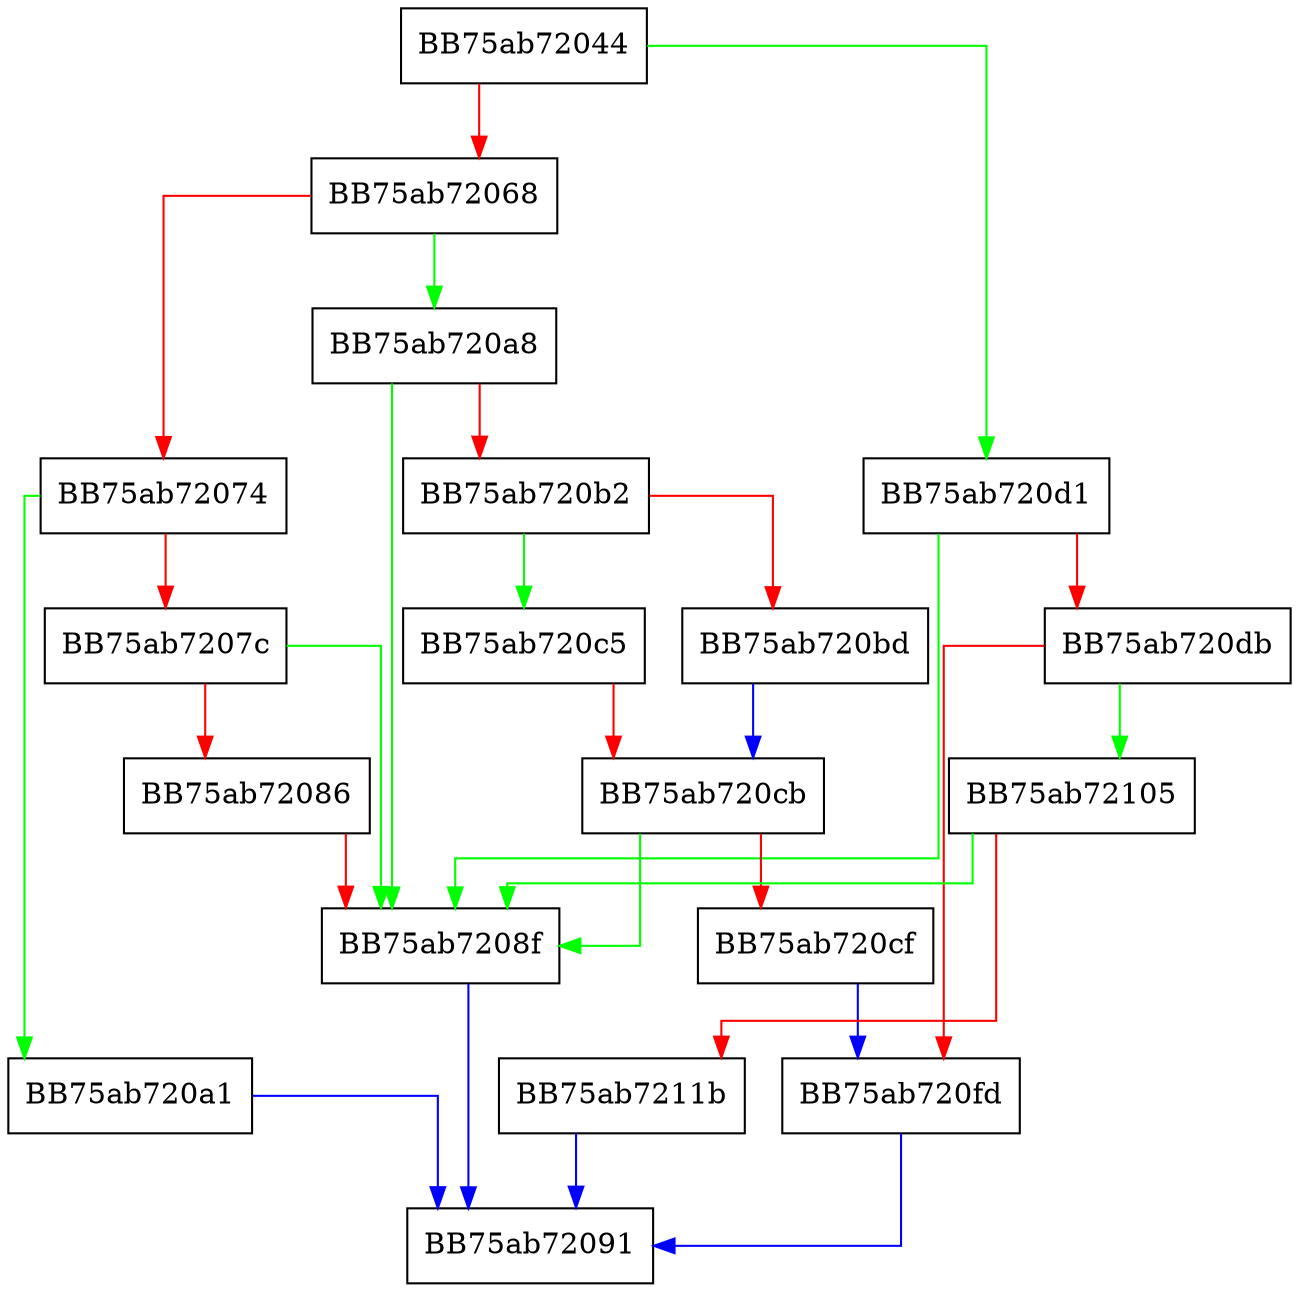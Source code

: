 digraph scfnSetEvent {
  node [shape="box"];
  graph [splines=ortho];
  BB75ab72044 -> BB75ab720d1 [color="green"];
  BB75ab72044 -> BB75ab72068 [color="red"];
  BB75ab72068 -> BB75ab720a8 [color="green"];
  BB75ab72068 -> BB75ab72074 [color="red"];
  BB75ab72074 -> BB75ab720a1 [color="green"];
  BB75ab72074 -> BB75ab7207c [color="red"];
  BB75ab7207c -> BB75ab7208f [color="green"];
  BB75ab7207c -> BB75ab72086 [color="red"];
  BB75ab72086 -> BB75ab7208f [color="red"];
  BB75ab7208f -> BB75ab72091 [color="blue"];
  BB75ab720a1 -> BB75ab72091 [color="blue"];
  BB75ab720a8 -> BB75ab7208f [color="green"];
  BB75ab720a8 -> BB75ab720b2 [color="red"];
  BB75ab720b2 -> BB75ab720c5 [color="green"];
  BB75ab720b2 -> BB75ab720bd [color="red"];
  BB75ab720bd -> BB75ab720cb [color="blue"];
  BB75ab720c5 -> BB75ab720cb [color="red"];
  BB75ab720cb -> BB75ab7208f [color="green"];
  BB75ab720cb -> BB75ab720cf [color="red"];
  BB75ab720cf -> BB75ab720fd [color="blue"];
  BB75ab720d1 -> BB75ab7208f [color="green"];
  BB75ab720d1 -> BB75ab720db [color="red"];
  BB75ab720db -> BB75ab72105 [color="green"];
  BB75ab720db -> BB75ab720fd [color="red"];
  BB75ab720fd -> BB75ab72091 [color="blue"];
  BB75ab72105 -> BB75ab7208f [color="green"];
  BB75ab72105 -> BB75ab7211b [color="red"];
  BB75ab7211b -> BB75ab72091 [color="blue"];
}